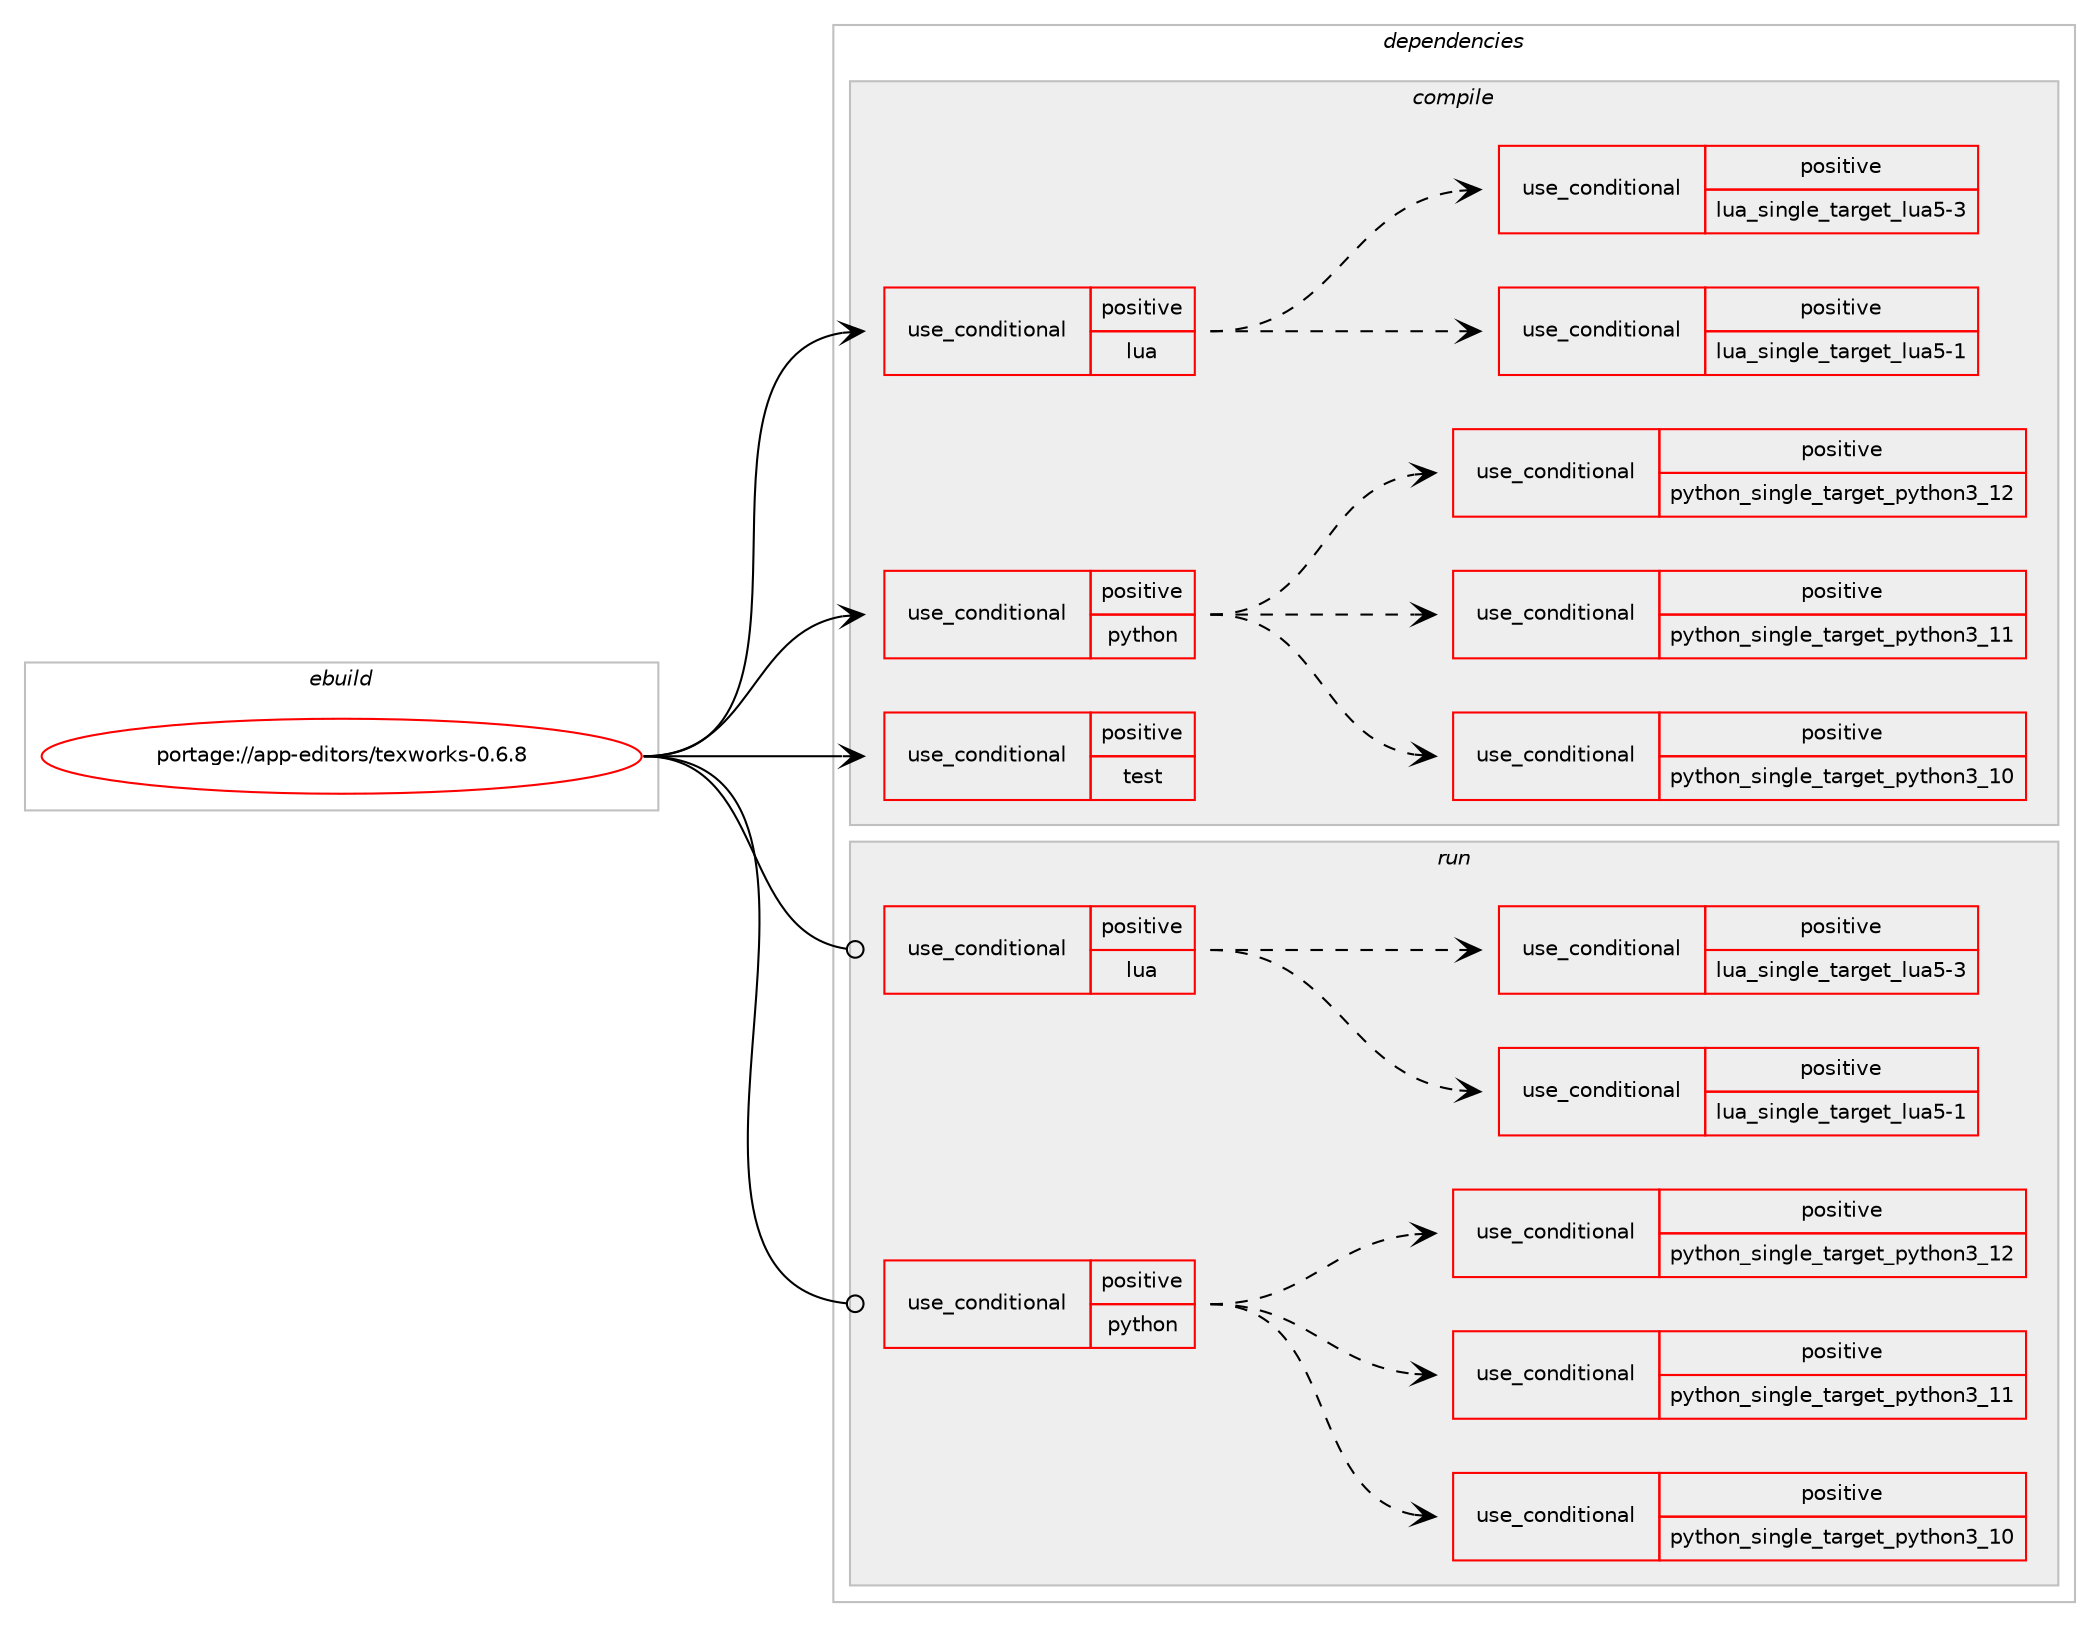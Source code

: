 digraph prolog {

# *************
# Graph options
# *************

newrank=true;
concentrate=true;
compound=true;
graph [rankdir=LR,fontname=Helvetica,fontsize=10,ranksep=1.5];#, ranksep=2.5, nodesep=0.2];
edge  [arrowhead=vee];
node  [fontname=Helvetica,fontsize=10];

# **********
# The ebuild
# **********

subgraph cluster_leftcol {
color=gray;
rank=same;
label=<<i>ebuild</i>>;
id [label="portage://app-editors/texworks-0.6.8", color=red, width=4, href="../app-editors/texworks-0.6.8.svg"];
}

# ****************
# The dependencies
# ****************

subgraph cluster_midcol {
color=gray;
label=<<i>dependencies</i>>;
subgraph cluster_compile {
fillcolor="#eeeeee";
style=filled;
label=<<i>compile</i>>;
subgraph cond5527 {
dependency8884 [label=<<TABLE BORDER="0" CELLBORDER="1" CELLSPACING="0" CELLPADDING="4"><TR><TD ROWSPAN="3" CELLPADDING="10">use_conditional</TD></TR><TR><TD>positive</TD></TR><TR><TD>lua</TD></TR></TABLE>>, shape=none, color=red];
subgraph cond5528 {
dependency8885 [label=<<TABLE BORDER="0" CELLBORDER="1" CELLSPACING="0" CELLPADDING="4"><TR><TD ROWSPAN="3" CELLPADDING="10">use_conditional</TD></TR><TR><TD>positive</TD></TR><TR><TD>lua_single_target_lua5-1</TD></TR></TABLE>>, shape=none, color=red];
# *** BEGIN UNKNOWN DEPENDENCY TYPE (TODO) ***
# dependency8885 -> package_dependency(portage://app-editors/texworks-0.6.8,install,no,dev-lang,lua,none,[,,],[slot(5.1)],[])
# *** END UNKNOWN DEPENDENCY TYPE (TODO) ***

}
dependency8884:e -> dependency8885:w [weight=20,style="dashed",arrowhead="vee"];
subgraph cond5529 {
dependency8886 [label=<<TABLE BORDER="0" CELLBORDER="1" CELLSPACING="0" CELLPADDING="4"><TR><TD ROWSPAN="3" CELLPADDING="10">use_conditional</TD></TR><TR><TD>positive</TD></TR><TR><TD>lua_single_target_lua5-3</TD></TR></TABLE>>, shape=none, color=red];
# *** BEGIN UNKNOWN DEPENDENCY TYPE (TODO) ***
# dependency8886 -> package_dependency(portage://app-editors/texworks-0.6.8,install,no,dev-lang,lua,none,[,,],[slot(5.3)],[])
# *** END UNKNOWN DEPENDENCY TYPE (TODO) ***

}
dependency8884:e -> dependency8886:w [weight=20,style="dashed",arrowhead="vee"];
}
id:e -> dependency8884:w [weight=20,style="solid",arrowhead="vee"];
subgraph cond5530 {
dependency8887 [label=<<TABLE BORDER="0" CELLBORDER="1" CELLSPACING="0" CELLPADDING="4"><TR><TD ROWSPAN="3" CELLPADDING="10">use_conditional</TD></TR><TR><TD>positive</TD></TR><TR><TD>python</TD></TR></TABLE>>, shape=none, color=red];
subgraph cond5531 {
dependency8888 [label=<<TABLE BORDER="0" CELLBORDER="1" CELLSPACING="0" CELLPADDING="4"><TR><TD ROWSPAN="3" CELLPADDING="10">use_conditional</TD></TR><TR><TD>positive</TD></TR><TR><TD>python_single_target_python3_10</TD></TR></TABLE>>, shape=none, color=red];
# *** BEGIN UNKNOWN DEPENDENCY TYPE (TODO) ***
# dependency8888 -> package_dependency(portage://app-editors/texworks-0.6.8,install,no,dev-lang,python,none,[,,],[slot(3.10)],[])
# *** END UNKNOWN DEPENDENCY TYPE (TODO) ***

}
dependency8887:e -> dependency8888:w [weight=20,style="dashed",arrowhead="vee"];
subgraph cond5532 {
dependency8889 [label=<<TABLE BORDER="0" CELLBORDER="1" CELLSPACING="0" CELLPADDING="4"><TR><TD ROWSPAN="3" CELLPADDING="10">use_conditional</TD></TR><TR><TD>positive</TD></TR><TR><TD>python_single_target_python3_11</TD></TR></TABLE>>, shape=none, color=red];
# *** BEGIN UNKNOWN DEPENDENCY TYPE (TODO) ***
# dependency8889 -> package_dependency(portage://app-editors/texworks-0.6.8,install,no,dev-lang,python,none,[,,],[slot(3.11)],[])
# *** END UNKNOWN DEPENDENCY TYPE (TODO) ***

}
dependency8887:e -> dependency8889:w [weight=20,style="dashed",arrowhead="vee"];
subgraph cond5533 {
dependency8890 [label=<<TABLE BORDER="0" CELLBORDER="1" CELLSPACING="0" CELLPADDING="4"><TR><TD ROWSPAN="3" CELLPADDING="10">use_conditional</TD></TR><TR><TD>positive</TD></TR><TR><TD>python_single_target_python3_12</TD></TR></TABLE>>, shape=none, color=red];
# *** BEGIN UNKNOWN DEPENDENCY TYPE (TODO) ***
# dependency8890 -> package_dependency(portage://app-editors/texworks-0.6.8,install,no,dev-lang,python,none,[,,],[slot(3.12)],[])
# *** END UNKNOWN DEPENDENCY TYPE (TODO) ***

}
dependency8887:e -> dependency8890:w [weight=20,style="dashed",arrowhead="vee"];
}
id:e -> dependency8887:w [weight=20,style="solid",arrowhead="vee"];
subgraph cond5534 {
dependency8891 [label=<<TABLE BORDER="0" CELLBORDER="1" CELLSPACING="0" CELLPADDING="4"><TR><TD ROWSPAN="3" CELLPADDING="10">use_conditional</TD></TR><TR><TD>positive</TD></TR><TR><TD>test</TD></TR></TABLE>>, shape=none, color=red];
# *** BEGIN UNKNOWN DEPENDENCY TYPE (TODO) ***
# dependency8891 -> package_dependency(portage://app-editors/texworks-0.6.8,install,no,dev-qt,qttest,none,[,,],[slot(5)],[])
# *** END UNKNOWN DEPENDENCY TYPE (TODO) ***

}
id:e -> dependency8891:w [weight=20,style="solid",arrowhead="vee"];
# *** BEGIN UNKNOWN DEPENDENCY TYPE (TODO) ***
# id -> package_dependency(portage://app-editors/texworks-0.6.8,install,no,app-text,hunspell,none,[,,],any_same_slot,[])
# *** END UNKNOWN DEPENDENCY TYPE (TODO) ***

# *** BEGIN UNKNOWN DEPENDENCY TYPE (TODO) ***
# id -> package_dependency(portage://app-editors/texworks-0.6.8,install,no,app-text,poppler,none,[,,],[],[use(enable(qt5),none)])
# *** END UNKNOWN DEPENDENCY TYPE (TODO) ***

# *** BEGIN UNKNOWN DEPENDENCY TYPE (TODO) ***
# id -> package_dependency(portage://app-editors/texworks-0.6.8,install,no,dev-qt,designer,none,[,,],[slot(5)],[])
# *** END UNKNOWN DEPENDENCY TYPE (TODO) ***

# *** BEGIN UNKNOWN DEPENDENCY TYPE (TODO) ***
# id -> package_dependency(portage://app-editors/texworks-0.6.8,install,no,dev-qt,qtconcurrent,none,[,,],[slot(5)],[])
# *** END UNKNOWN DEPENDENCY TYPE (TODO) ***

# *** BEGIN UNKNOWN DEPENDENCY TYPE (TODO) ***
# id -> package_dependency(portage://app-editors/texworks-0.6.8,install,no,dev-qt,qtcore,none,[,,],[slot(5)],[])
# *** END UNKNOWN DEPENDENCY TYPE (TODO) ***

# *** BEGIN UNKNOWN DEPENDENCY TYPE (TODO) ***
# id -> package_dependency(portage://app-editors/texworks-0.6.8,install,no,dev-qt,qtdbus,none,[,,],[slot(5)],[])
# *** END UNKNOWN DEPENDENCY TYPE (TODO) ***

# *** BEGIN UNKNOWN DEPENDENCY TYPE (TODO) ***
# id -> package_dependency(portage://app-editors/texworks-0.6.8,install,no,dev-qt,qtdeclarative,none,[,,],[slot(5)],[])
# *** END UNKNOWN DEPENDENCY TYPE (TODO) ***

# *** BEGIN UNKNOWN DEPENDENCY TYPE (TODO) ***
# id -> package_dependency(portage://app-editors/texworks-0.6.8,install,no,dev-qt,qtgui,none,[,,],[slot(5)],[])
# *** END UNKNOWN DEPENDENCY TYPE (TODO) ***

# *** BEGIN UNKNOWN DEPENDENCY TYPE (TODO) ***
# id -> package_dependency(portage://app-editors/texworks-0.6.8,install,no,dev-qt,qtwidgets,none,[,,],[slot(5)],[])
# *** END UNKNOWN DEPENDENCY TYPE (TODO) ***

# *** BEGIN UNKNOWN DEPENDENCY TYPE (TODO) ***
# id -> package_dependency(portage://app-editors/texworks-0.6.8,install,no,sys-libs,zlib,none,[,,],[],[])
# *** END UNKNOWN DEPENDENCY TYPE (TODO) ***

}
subgraph cluster_compileandrun {
fillcolor="#eeeeee";
style=filled;
label=<<i>compile and run</i>>;
}
subgraph cluster_run {
fillcolor="#eeeeee";
style=filled;
label=<<i>run</i>>;
subgraph cond5535 {
dependency8892 [label=<<TABLE BORDER="0" CELLBORDER="1" CELLSPACING="0" CELLPADDING="4"><TR><TD ROWSPAN="3" CELLPADDING="10">use_conditional</TD></TR><TR><TD>positive</TD></TR><TR><TD>lua</TD></TR></TABLE>>, shape=none, color=red];
subgraph cond5536 {
dependency8893 [label=<<TABLE BORDER="0" CELLBORDER="1" CELLSPACING="0" CELLPADDING="4"><TR><TD ROWSPAN="3" CELLPADDING="10">use_conditional</TD></TR><TR><TD>positive</TD></TR><TR><TD>lua_single_target_lua5-1</TD></TR></TABLE>>, shape=none, color=red];
# *** BEGIN UNKNOWN DEPENDENCY TYPE (TODO) ***
# dependency8893 -> package_dependency(portage://app-editors/texworks-0.6.8,run,no,dev-lang,lua,none,[,,],[slot(5.1)],[])
# *** END UNKNOWN DEPENDENCY TYPE (TODO) ***

}
dependency8892:e -> dependency8893:w [weight=20,style="dashed",arrowhead="vee"];
subgraph cond5537 {
dependency8894 [label=<<TABLE BORDER="0" CELLBORDER="1" CELLSPACING="0" CELLPADDING="4"><TR><TD ROWSPAN="3" CELLPADDING="10">use_conditional</TD></TR><TR><TD>positive</TD></TR><TR><TD>lua_single_target_lua5-3</TD></TR></TABLE>>, shape=none, color=red];
# *** BEGIN UNKNOWN DEPENDENCY TYPE (TODO) ***
# dependency8894 -> package_dependency(portage://app-editors/texworks-0.6.8,run,no,dev-lang,lua,none,[,,],[slot(5.3)],[])
# *** END UNKNOWN DEPENDENCY TYPE (TODO) ***

}
dependency8892:e -> dependency8894:w [weight=20,style="dashed",arrowhead="vee"];
}
id:e -> dependency8892:w [weight=20,style="solid",arrowhead="odot"];
subgraph cond5538 {
dependency8895 [label=<<TABLE BORDER="0" CELLBORDER="1" CELLSPACING="0" CELLPADDING="4"><TR><TD ROWSPAN="3" CELLPADDING="10">use_conditional</TD></TR><TR><TD>positive</TD></TR><TR><TD>python</TD></TR></TABLE>>, shape=none, color=red];
subgraph cond5539 {
dependency8896 [label=<<TABLE BORDER="0" CELLBORDER="1" CELLSPACING="0" CELLPADDING="4"><TR><TD ROWSPAN="3" CELLPADDING="10">use_conditional</TD></TR><TR><TD>positive</TD></TR><TR><TD>python_single_target_python3_10</TD></TR></TABLE>>, shape=none, color=red];
# *** BEGIN UNKNOWN DEPENDENCY TYPE (TODO) ***
# dependency8896 -> package_dependency(portage://app-editors/texworks-0.6.8,run,no,dev-lang,python,none,[,,],[slot(3.10)],[])
# *** END UNKNOWN DEPENDENCY TYPE (TODO) ***

}
dependency8895:e -> dependency8896:w [weight=20,style="dashed",arrowhead="vee"];
subgraph cond5540 {
dependency8897 [label=<<TABLE BORDER="0" CELLBORDER="1" CELLSPACING="0" CELLPADDING="4"><TR><TD ROWSPAN="3" CELLPADDING="10">use_conditional</TD></TR><TR><TD>positive</TD></TR><TR><TD>python_single_target_python3_11</TD></TR></TABLE>>, shape=none, color=red];
# *** BEGIN UNKNOWN DEPENDENCY TYPE (TODO) ***
# dependency8897 -> package_dependency(portage://app-editors/texworks-0.6.8,run,no,dev-lang,python,none,[,,],[slot(3.11)],[])
# *** END UNKNOWN DEPENDENCY TYPE (TODO) ***

}
dependency8895:e -> dependency8897:w [weight=20,style="dashed",arrowhead="vee"];
subgraph cond5541 {
dependency8898 [label=<<TABLE BORDER="0" CELLBORDER="1" CELLSPACING="0" CELLPADDING="4"><TR><TD ROWSPAN="3" CELLPADDING="10">use_conditional</TD></TR><TR><TD>positive</TD></TR><TR><TD>python_single_target_python3_12</TD></TR></TABLE>>, shape=none, color=red];
# *** BEGIN UNKNOWN DEPENDENCY TYPE (TODO) ***
# dependency8898 -> package_dependency(portage://app-editors/texworks-0.6.8,run,no,dev-lang,python,none,[,,],[slot(3.12)],[])
# *** END UNKNOWN DEPENDENCY TYPE (TODO) ***

}
dependency8895:e -> dependency8898:w [weight=20,style="dashed",arrowhead="vee"];
}
id:e -> dependency8895:w [weight=20,style="solid",arrowhead="odot"];
# *** BEGIN UNKNOWN DEPENDENCY TYPE (TODO) ***
# id -> package_dependency(portage://app-editors/texworks-0.6.8,run,no,app-text,hunspell,none,[,,],any_same_slot,[])
# *** END UNKNOWN DEPENDENCY TYPE (TODO) ***

# *** BEGIN UNKNOWN DEPENDENCY TYPE (TODO) ***
# id -> package_dependency(portage://app-editors/texworks-0.6.8,run,no,app-text,poppler,none,[,,],[],[use(enable(qt5),none)])
# *** END UNKNOWN DEPENDENCY TYPE (TODO) ***

# *** BEGIN UNKNOWN DEPENDENCY TYPE (TODO) ***
# id -> package_dependency(portage://app-editors/texworks-0.6.8,run,no,dev-qt,designer,none,[,,],[slot(5)],[])
# *** END UNKNOWN DEPENDENCY TYPE (TODO) ***

# *** BEGIN UNKNOWN DEPENDENCY TYPE (TODO) ***
# id -> package_dependency(portage://app-editors/texworks-0.6.8,run,no,dev-qt,qtconcurrent,none,[,,],[slot(5)],[])
# *** END UNKNOWN DEPENDENCY TYPE (TODO) ***

# *** BEGIN UNKNOWN DEPENDENCY TYPE (TODO) ***
# id -> package_dependency(portage://app-editors/texworks-0.6.8,run,no,dev-qt,qtcore,none,[,,],[slot(5)],[])
# *** END UNKNOWN DEPENDENCY TYPE (TODO) ***

# *** BEGIN UNKNOWN DEPENDENCY TYPE (TODO) ***
# id -> package_dependency(portage://app-editors/texworks-0.6.8,run,no,dev-qt,qtdbus,none,[,,],[slot(5)],[])
# *** END UNKNOWN DEPENDENCY TYPE (TODO) ***

# *** BEGIN UNKNOWN DEPENDENCY TYPE (TODO) ***
# id -> package_dependency(portage://app-editors/texworks-0.6.8,run,no,dev-qt,qtdeclarative,none,[,,],[slot(5)],[])
# *** END UNKNOWN DEPENDENCY TYPE (TODO) ***

# *** BEGIN UNKNOWN DEPENDENCY TYPE (TODO) ***
# id -> package_dependency(portage://app-editors/texworks-0.6.8,run,no,dev-qt,qtgui,none,[,,],[slot(5)],[])
# *** END UNKNOWN DEPENDENCY TYPE (TODO) ***

# *** BEGIN UNKNOWN DEPENDENCY TYPE (TODO) ***
# id -> package_dependency(portage://app-editors/texworks-0.6.8,run,no,dev-qt,qtwidgets,none,[,,],[slot(5)],[])
# *** END UNKNOWN DEPENDENCY TYPE (TODO) ***

# *** BEGIN UNKNOWN DEPENDENCY TYPE (TODO) ***
# id -> package_dependency(portage://app-editors/texworks-0.6.8,run,no,sys-libs,zlib,none,[,,],[],[])
# *** END UNKNOWN DEPENDENCY TYPE (TODO) ***

}
}

# **************
# The candidates
# **************

subgraph cluster_choices {
rank=same;
color=gray;
label=<<i>candidates</i>>;

}

}

